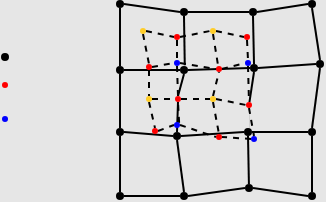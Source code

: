 <mxfile version="21.1.8" type="github">
  <diagram name="第 1 页" id="hhyrwVvPwq14U2Z5D0it">
    <mxGraphModel dx="393" dy="209" grid="0" gridSize="10" guides="1" tooltips="1" connect="1" arrows="1" fold="1" page="1" pageScale="1" pageWidth="827" pageHeight="1169" background="#E6E6E6" math="0" shadow="0">
      <root>
        <mxCell id="0" />
        <mxCell id="1" parent="0" />
        <mxCell id="DjizyAYh-VV-ndND365C-114" style="rounded=1;orthogonalLoop=1;jettySize=auto;html=1;exitX=1;exitY=0.5;exitDx=0;exitDy=0;entryX=0;entryY=0.5;entryDx=0;entryDy=0;startArrow=none;startFill=0;endArrow=none;endFill=0;elbow=vertical;strokeWidth=1;strokeColor=default;" edge="1" parent="1" source="DjizyAYh-VV-ndND365C-101" target="DjizyAYh-VV-ndND365C-102">
          <mxGeometry relative="1" as="geometry" />
        </mxCell>
        <mxCell id="DjizyAYh-VV-ndND365C-138" style="rounded=0;orthogonalLoop=1;jettySize=auto;html=1;exitX=0.5;exitY=1;exitDx=0;exitDy=0;entryX=0.5;entryY=0;entryDx=0;entryDy=0;endArrow=none;endFill=0;strokeWidth=1;" edge="1" parent="1" source="DjizyAYh-VV-ndND365C-101" target="DjizyAYh-VV-ndND365C-118">
          <mxGeometry relative="1" as="geometry" />
        </mxCell>
        <mxCell id="DjizyAYh-VV-ndND365C-101" value="" style="ellipse;whiteSpace=wrap;html=1;aspect=fixed;strokeColor=none;fillColor=#000000;" vertex="1" parent="1">
          <mxGeometry x="287" y="177" width="4" height="4" as="geometry" />
        </mxCell>
        <mxCell id="DjizyAYh-VV-ndND365C-115" style="rounded=0;orthogonalLoop=1;jettySize=auto;html=1;exitX=1;exitY=0.5;exitDx=0;exitDy=0;entryX=0;entryY=0.5;entryDx=0;entryDy=0;endArrow=none;endFill=0;strokeWidth=1;" edge="1" parent="1" source="DjizyAYh-VV-ndND365C-102" target="DjizyAYh-VV-ndND365C-103">
          <mxGeometry relative="1" as="geometry" />
        </mxCell>
        <mxCell id="DjizyAYh-VV-ndND365C-141" style="rounded=0;orthogonalLoop=1;jettySize=auto;html=1;exitX=0.5;exitY=1;exitDx=0;exitDy=0;endArrow=none;endFill=0;strokeWidth=1;" edge="1" parent="1" source="DjizyAYh-VV-ndND365C-102">
          <mxGeometry relative="1" as="geometry">
            <mxPoint x="321.389" y="209.619" as="targetPoint" />
          </mxGeometry>
        </mxCell>
        <mxCell id="DjizyAYh-VV-ndND365C-102" value="" style="ellipse;whiteSpace=wrap;html=1;aspect=fixed;strokeColor=none;fillColor=#000000;" vertex="1" parent="1">
          <mxGeometry x="319" y="181" width="4" height="4" as="geometry" />
        </mxCell>
        <mxCell id="DjizyAYh-VV-ndND365C-116" style="rounded=0;orthogonalLoop=1;jettySize=auto;html=1;exitX=1;exitY=0.5;exitDx=0;exitDy=0;endArrow=none;endFill=0;entryX=0;entryY=0.5;entryDx=0;entryDy=0;strokeWidth=1;" edge="1" parent="1" source="DjizyAYh-VV-ndND365C-103" target="DjizyAYh-VV-ndND365C-104">
          <mxGeometry relative="1" as="geometry">
            <mxPoint x="372.476" y="179.667" as="targetPoint" />
          </mxGeometry>
        </mxCell>
        <mxCell id="DjizyAYh-VV-ndND365C-144" style="rounded=0;orthogonalLoop=1;jettySize=auto;html=1;exitX=0.5;exitY=1;exitDx=0;exitDy=0;entryX=0.5;entryY=0;entryDx=0;entryDy=0;endArrow=none;endFill=0;strokeWidth=1;" edge="1" parent="1" source="DjizyAYh-VV-ndND365C-103" target="DjizyAYh-VV-ndND365C-122">
          <mxGeometry relative="1" as="geometry" />
        </mxCell>
        <mxCell id="DjizyAYh-VV-ndND365C-103" value="" style="ellipse;whiteSpace=wrap;html=1;aspect=fixed;strokeColor=none;fillColor=#000000;" vertex="1" parent="1">
          <mxGeometry x="353.5" y="181" width="4" height="4" as="geometry" />
        </mxCell>
        <mxCell id="DjizyAYh-VV-ndND365C-147" style="rounded=0;orthogonalLoop=1;jettySize=auto;html=1;exitX=0.5;exitY=1;exitDx=0;exitDy=0;endArrow=none;endFill=0;strokeWidth=1;entryX=0.5;entryY=0;entryDx=0;entryDy=0;" edge="1" parent="1" source="DjizyAYh-VV-ndND365C-104" target="DjizyAYh-VV-ndND365C-123">
          <mxGeometry relative="1" as="geometry">
            <mxPoint x="385" y="210" as="targetPoint" />
          </mxGeometry>
        </mxCell>
        <mxCell id="DjizyAYh-VV-ndND365C-104" value="" style="ellipse;whiteSpace=wrap;html=1;aspect=fixed;strokeColor=none;fillColor=#000000;" vertex="1" parent="1">
          <mxGeometry x="383" y="177" width="4" height="4" as="geometry" />
        </mxCell>
        <mxCell id="DjizyAYh-VV-ndND365C-117" style="rounded=0;orthogonalLoop=1;jettySize=auto;html=1;exitX=1;exitY=0.5;exitDx=0;exitDy=0;entryX=0;entryY=0.5;entryDx=0;entryDy=0;startArrow=none;startFill=0;endArrow=none;endFill=0;elbow=vertical;strokeWidth=1;" edge="1" parent="1" source="DjizyAYh-VV-ndND365C-118" target="DjizyAYh-VV-ndND365C-120">
          <mxGeometry relative="1" as="geometry" />
        </mxCell>
        <mxCell id="DjizyAYh-VV-ndND365C-139" style="rounded=0;orthogonalLoop=1;jettySize=auto;html=1;exitX=0.5;exitY=1;exitDx=0;exitDy=0;entryX=0.5;entryY=0;entryDx=0;entryDy=0;endArrow=none;endFill=0;strokeWidth=1;" edge="1" parent="1" source="DjizyAYh-VV-ndND365C-118" target="DjizyAYh-VV-ndND365C-125">
          <mxGeometry relative="1" as="geometry" />
        </mxCell>
        <mxCell id="DjizyAYh-VV-ndND365C-118" value="" style="ellipse;whiteSpace=wrap;html=1;aspect=fixed;strokeColor=none;fillColor=#000000;" vertex="1" parent="1">
          <mxGeometry x="287" y="210" width="4" height="4" as="geometry" />
        </mxCell>
        <mxCell id="DjizyAYh-VV-ndND365C-119" style="rounded=0;orthogonalLoop=1;jettySize=auto;html=1;exitX=1;exitY=0.5;exitDx=0;exitDy=0;entryX=0;entryY=0.5;entryDx=0;entryDy=0;endArrow=none;endFill=0;strokeWidth=1;" edge="1" parent="1" source="DjizyAYh-VV-ndND365C-120" target="DjizyAYh-VV-ndND365C-122">
          <mxGeometry relative="1" as="geometry" />
        </mxCell>
        <mxCell id="DjizyAYh-VV-ndND365C-142" style="rounded=0;orthogonalLoop=1;jettySize=auto;html=1;exitX=0.5;exitY=1;exitDx=0;exitDy=0;endArrow=none;endFill=0;strokeWidth=1;entryX=0.5;entryY=0;entryDx=0;entryDy=0;" edge="1" parent="1" source="DjizyAYh-VV-ndND365C-168" target="DjizyAYh-VV-ndND365C-127">
          <mxGeometry relative="1" as="geometry">
            <mxPoint x="321.389" y="240.254" as="targetPoint" />
          </mxGeometry>
        </mxCell>
        <mxCell id="DjizyAYh-VV-ndND365C-120" value="" style="ellipse;whiteSpace=wrap;html=1;aspect=fixed;strokeColor=none;fillColor=#000000;" vertex="1" parent="1">
          <mxGeometry x="319" y="210" width="4" height="4" as="geometry" />
        </mxCell>
        <mxCell id="DjizyAYh-VV-ndND365C-121" style="rounded=0;orthogonalLoop=1;jettySize=auto;html=1;exitX=1;exitY=0.5;exitDx=0;exitDy=0;endArrow=none;endFill=0;strokeWidth=1;entryX=0;entryY=0.5;entryDx=0;entryDy=0;" edge="1" parent="1" source="DjizyAYh-VV-ndND365C-122" target="DjizyAYh-VV-ndND365C-123">
          <mxGeometry relative="1" as="geometry">
            <mxPoint x="382" y="213" as="targetPoint" />
          </mxGeometry>
        </mxCell>
        <mxCell id="DjizyAYh-VV-ndND365C-145" style="rounded=0;orthogonalLoop=1;jettySize=auto;html=1;exitX=0.5;exitY=1;exitDx=0;exitDy=0;dashed=1;endArrow=none;endFill=0;strokeWidth=0;" edge="1" parent="1" source="DjizyAYh-VV-ndND365C-165">
          <mxGeometry relative="1" as="geometry">
            <mxPoint x="353.5" y="240.73" as="targetPoint" />
          </mxGeometry>
        </mxCell>
        <mxCell id="DjizyAYh-VV-ndND365C-122" value="" style="ellipse;whiteSpace=wrap;html=1;aspect=fixed;strokeColor=none;fillColor=#000000;" vertex="1" parent="1">
          <mxGeometry x="354" y="209" width="4" height="4" as="geometry" />
        </mxCell>
        <mxCell id="DjizyAYh-VV-ndND365C-148" style="rounded=0;orthogonalLoop=1;jettySize=auto;html=1;exitX=0.5;exitY=1;exitDx=0;exitDy=0;entryX=0.5;entryY=0;entryDx=0;entryDy=0;endArrow=none;endFill=0;strokeWidth=1;" edge="1" parent="1" source="DjizyAYh-VV-ndND365C-123" target="DjizyAYh-VV-ndND365C-130">
          <mxGeometry relative="1" as="geometry" />
        </mxCell>
        <mxCell id="DjizyAYh-VV-ndND365C-123" value="" style="ellipse;whiteSpace=wrap;html=1;aspect=fixed;strokeColor=none;fillColor=#000000;" vertex="1" parent="1">
          <mxGeometry x="387" y="207" width="4" height="4" as="geometry" />
        </mxCell>
        <mxCell id="DjizyAYh-VV-ndND365C-124" style="rounded=0;orthogonalLoop=1;jettySize=auto;html=1;exitX=1;exitY=0.5;exitDx=0;exitDy=0;entryX=0;entryY=0.5;entryDx=0;entryDy=0;startArrow=none;startFill=0;endArrow=none;endFill=0;elbow=vertical;strokeWidth=1;" edge="1" parent="1" source="DjizyAYh-VV-ndND365C-125" target="DjizyAYh-VV-ndND365C-127">
          <mxGeometry relative="1" as="geometry" />
        </mxCell>
        <mxCell id="DjizyAYh-VV-ndND365C-140" style="rounded=0;orthogonalLoop=1;jettySize=auto;html=1;exitX=0.5;exitY=1;exitDx=0;exitDy=0;entryX=0.5;entryY=0;entryDx=0;entryDy=0;endArrow=none;endFill=0;strokeWidth=1;" edge="1" parent="1" source="DjizyAYh-VV-ndND365C-125" target="DjizyAYh-VV-ndND365C-132">
          <mxGeometry relative="1" as="geometry" />
        </mxCell>
        <mxCell id="DjizyAYh-VV-ndND365C-125" value="" style="ellipse;whiteSpace=wrap;html=1;aspect=fixed;strokeColor=none;fillColor=#000000;" vertex="1" parent="1">
          <mxGeometry x="287" y="241" width="4" height="4" as="geometry" />
        </mxCell>
        <mxCell id="DjizyAYh-VV-ndND365C-143" style="rounded=0;orthogonalLoop=1;jettySize=auto;html=1;exitX=0.5;exitY=1;exitDx=0;exitDy=0;entryX=0.5;entryY=0;entryDx=0;entryDy=0;endArrow=none;endFill=0;strokeWidth=1;" edge="1" parent="1" source="DjizyAYh-VV-ndND365C-127" target="DjizyAYh-VV-ndND365C-134">
          <mxGeometry relative="1" as="geometry" />
        </mxCell>
        <mxCell id="DjizyAYh-VV-ndND365C-127" value="" style="ellipse;whiteSpace=wrap;html=1;aspect=fixed;strokeColor=none;fillColor=#000000;" vertex="1" parent="1">
          <mxGeometry x="315.5" y="243" width="4" height="4" as="geometry" />
        </mxCell>
        <mxCell id="DjizyAYh-VV-ndND365C-128" style="rounded=0;orthogonalLoop=1;jettySize=auto;html=1;exitX=1;exitY=0.5;exitDx=0;exitDy=0;endArrow=none;endFill=0;entryX=0;entryY=0.5;entryDx=0;entryDy=0;strokeWidth=1;" edge="1" parent="1" source="DjizyAYh-VV-ndND365C-129" target="DjizyAYh-VV-ndND365C-130">
          <mxGeometry relative="1" as="geometry">
            <mxPoint x="372.476" y="243.667" as="targetPoint" />
          </mxGeometry>
        </mxCell>
        <mxCell id="DjizyAYh-VV-ndND365C-146" style="rounded=0;orthogonalLoop=1;jettySize=auto;html=1;exitX=0.5;exitY=1;exitDx=0;exitDy=0;dashed=1;endArrow=none;endFill=0;strokeWidth=0;" edge="1" parent="1" source="DjizyAYh-VV-ndND365C-136">
          <mxGeometry relative="1" as="geometry">
            <mxPoint x="353.5" y="272.635" as="targetPoint" />
          </mxGeometry>
        </mxCell>
        <mxCell id="DjizyAYh-VV-ndND365C-129" value="" style="ellipse;whiteSpace=wrap;html=1;aspect=fixed;strokeColor=none;fillColor=#000000;" vertex="1" parent="1">
          <mxGeometry x="351" y="241" width="4" height="4" as="geometry" />
        </mxCell>
        <mxCell id="DjizyAYh-VV-ndND365C-149" style="rounded=0;orthogonalLoop=1;jettySize=auto;html=1;exitX=0.5;exitY=1;exitDx=0;exitDy=0;entryX=0.5;entryY=0;entryDx=0;entryDy=0;endArrow=none;endFill=0;strokeWidth=1;" edge="1" parent="1" source="DjizyAYh-VV-ndND365C-130" target="DjizyAYh-VV-ndND365C-137">
          <mxGeometry relative="1" as="geometry" />
        </mxCell>
        <mxCell id="DjizyAYh-VV-ndND365C-130" value="" style="ellipse;whiteSpace=wrap;html=1;aspect=fixed;strokeColor=none;fillColor=#000000;" vertex="1" parent="1">
          <mxGeometry x="383" y="241" width="4" height="4" as="geometry" />
        </mxCell>
        <mxCell id="DjizyAYh-VV-ndND365C-131" style="rounded=0;orthogonalLoop=1;jettySize=auto;html=1;exitX=1;exitY=0.5;exitDx=0;exitDy=0;entryX=0;entryY=0.5;entryDx=0;entryDy=0;startArrow=none;startFill=0;endArrow=none;endFill=0;elbow=vertical;strokeWidth=1;" edge="1" parent="1" source="DjizyAYh-VV-ndND365C-132" target="DjizyAYh-VV-ndND365C-134">
          <mxGeometry relative="1" as="geometry" />
        </mxCell>
        <mxCell id="DjizyAYh-VV-ndND365C-132" value="" style="ellipse;whiteSpace=wrap;html=1;aspect=fixed;strokeColor=none;fillColor=#000000;" vertex="1" parent="1">
          <mxGeometry x="287" y="273" width="4" height="4" as="geometry" />
        </mxCell>
        <mxCell id="DjizyAYh-VV-ndND365C-133" style="rounded=0;orthogonalLoop=1;jettySize=auto;html=1;exitX=1;exitY=0.5;exitDx=0;exitDy=0;entryX=0;entryY=0.5;entryDx=0;entryDy=0;endArrow=none;endFill=0;strokeWidth=1;" edge="1" parent="1" source="DjizyAYh-VV-ndND365C-134" target="DjizyAYh-VV-ndND365C-136">
          <mxGeometry relative="1" as="geometry" />
        </mxCell>
        <mxCell id="DjizyAYh-VV-ndND365C-134" value="" style="ellipse;whiteSpace=wrap;html=1;aspect=fixed;strokeColor=none;fillColor=#000000;" vertex="1" parent="1">
          <mxGeometry x="319" y="273" width="4" height="4" as="geometry" />
        </mxCell>
        <mxCell id="DjizyAYh-VV-ndND365C-135" style="rounded=0;orthogonalLoop=1;jettySize=auto;html=1;exitX=1;exitY=0.5;exitDx=0;exitDy=0;endArrow=none;endFill=0;entryX=0;entryY=0.5;entryDx=0;entryDy=0;strokeWidth=1;" edge="1" parent="1" source="DjizyAYh-VV-ndND365C-136" target="DjizyAYh-VV-ndND365C-137">
          <mxGeometry relative="1" as="geometry">
            <mxPoint x="372.476" y="275.667" as="targetPoint" />
          </mxGeometry>
        </mxCell>
        <mxCell id="DjizyAYh-VV-ndND365C-137" value="" style="ellipse;whiteSpace=wrap;html=1;aspect=fixed;strokeColor=none;fillColor=#000000;" vertex="1" parent="1">
          <mxGeometry x="383" y="273" width="4" height="4" as="geometry" />
        </mxCell>
        <mxCell id="DjizyAYh-VV-ndND365C-150" value="" style="ellipse;whiteSpace=wrap;html=1;aspect=fixed;fillColor=#000000;" vertex="1" parent="1">
          <mxGeometry x="230" y="204" width="3" height="3" as="geometry" />
        </mxCell>
        <mxCell id="DjizyAYh-VV-ndND365C-151" value="" style="ellipse;whiteSpace=wrap;html=1;aspect=fixed;fillColor=#FF0000;strokeColor=none;" vertex="1" parent="1">
          <mxGeometry x="230" y="218" width="3" height="3" as="geometry" />
        </mxCell>
        <mxCell id="DjizyAYh-VV-ndND365C-152" value="" style="ellipse;whiteSpace=wrap;html=1;aspect=fixed;strokeColor=none;fillColor=#0000FF;" vertex="1" parent="1">
          <mxGeometry x="230" y="235" width="3" height="3" as="geometry" />
        </mxCell>
        <mxCell id="DjizyAYh-VV-ndND365C-178" style="rounded=0;orthogonalLoop=1;jettySize=auto;html=1;exitX=1;exitY=0.5;exitDx=0;exitDy=0;entryX=0;entryY=0.5;entryDx=0;entryDy=0;endArrow=none;endFill=0;dashed=1;" edge="1" parent="1" source="DjizyAYh-VV-ndND365C-153" target="DjizyAYh-VV-ndND365C-157">
          <mxGeometry relative="1" as="geometry" />
        </mxCell>
        <mxCell id="DjizyAYh-VV-ndND365C-181" style="rounded=0;orthogonalLoop=1;jettySize=auto;html=1;exitX=0.5;exitY=1;exitDx=0;exitDy=0;entryX=0.5;entryY=0;entryDx=0;entryDy=0;endArrow=none;endFill=0;dashed=1;" edge="1" parent="1" source="DjizyAYh-VV-ndND365C-153" target="DjizyAYh-VV-ndND365C-162">
          <mxGeometry relative="1" as="geometry" />
        </mxCell>
        <mxCell id="DjizyAYh-VV-ndND365C-153" value="" style="ellipse;whiteSpace=wrap;html=1;aspect=fixed;strokeColor=none;fillColor=#ffcd28;gradientColor=none;" vertex="1" parent="1">
          <mxGeometry x="299" y="191" width="3" height="3" as="geometry" />
        </mxCell>
        <mxCell id="DjizyAYh-VV-ndND365C-180" style="rounded=0;orthogonalLoop=1;jettySize=auto;html=1;exitX=1;exitY=0.5;exitDx=0;exitDy=0;entryX=0;entryY=0.5;entryDx=0;entryDy=0;startArrow=none;startFill=0;endArrow=none;endFill=0;dashed=1;" edge="1" parent="1" source="DjizyAYh-VV-ndND365C-154" target="DjizyAYh-VV-ndND365C-164">
          <mxGeometry relative="1" as="geometry" />
        </mxCell>
        <mxCell id="DjizyAYh-VV-ndND365C-198" style="rounded=0;orthogonalLoop=1;jettySize=auto;html=1;exitX=0.5;exitY=1;exitDx=0;exitDy=0;entryX=0.415;entryY=0.372;entryDx=0;entryDy=0;entryPerimeter=0;endArrow=none;endFill=0;dashed=1;" edge="1" parent="1" source="DjizyAYh-VV-ndND365C-154" target="DjizyAYh-VV-ndND365C-163">
          <mxGeometry relative="1" as="geometry" />
        </mxCell>
        <mxCell id="DjizyAYh-VV-ndND365C-154" value="" style="ellipse;whiteSpace=wrap;html=1;aspect=fixed;strokeColor=none;fillColor=#ffcd28;gradientColor=none;" vertex="1" parent="1">
          <mxGeometry x="334" y="191" width="3" height="3" as="geometry" />
        </mxCell>
        <mxCell id="DjizyAYh-VV-ndND365C-184" style="rounded=0;orthogonalLoop=1;jettySize=auto;html=1;exitX=0.5;exitY=1;exitDx=0;exitDy=0;entryX=0.5;entryY=0;entryDx=0;entryDy=0;endArrow=none;endFill=0;dashed=1;" edge="1" parent="1" source="DjizyAYh-VV-ndND365C-155" target="DjizyAYh-VV-ndND365C-166">
          <mxGeometry relative="1" as="geometry" />
        </mxCell>
        <mxCell id="DjizyAYh-VV-ndND365C-191" style="rounded=0;orthogonalLoop=1;jettySize=auto;html=1;exitX=1;exitY=0.5;exitDx=0;exitDy=0;entryX=0;entryY=0.5;entryDx=0;entryDy=0;endArrow=none;endFill=0;dashed=1;" edge="1" parent="1" source="DjizyAYh-VV-ndND365C-155" target="DjizyAYh-VV-ndND365C-168">
          <mxGeometry relative="1" as="geometry" />
        </mxCell>
        <mxCell id="DjizyAYh-VV-ndND365C-155" value="" style="ellipse;whiteSpace=wrap;html=1;aspect=fixed;strokeColor=none;fillColor=#ffcd28;gradientColor=none;" vertex="1" parent="1">
          <mxGeometry x="302" y="225" width="3" height="3" as="geometry" />
        </mxCell>
        <mxCell id="DjizyAYh-VV-ndND365C-196" style="rounded=0;orthogonalLoop=1;jettySize=auto;html=1;exitX=0.5;exitY=0;exitDx=0;exitDy=0;entryX=0.5;entryY=1;entryDx=0;entryDy=0;endArrow=none;endFill=0;dashed=1;" edge="1" parent="1" source="DjizyAYh-VV-ndND365C-156" target="DjizyAYh-VV-ndND365C-163">
          <mxGeometry relative="1" as="geometry" />
        </mxCell>
        <mxCell id="DjizyAYh-VV-ndND365C-201" style="rounded=0;orthogonalLoop=1;jettySize=auto;html=1;exitX=1;exitY=0.5;exitDx=0;exitDy=0;entryX=0;entryY=0.5;entryDx=0;entryDy=0;endArrow=none;endFill=0;dashed=1;" edge="1" parent="1" source="DjizyAYh-VV-ndND365C-156" target="DjizyAYh-VV-ndND365C-165">
          <mxGeometry relative="1" as="geometry" />
        </mxCell>
        <mxCell id="DjizyAYh-VV-ndND365C-204" style="rounded=0;orthogonalLoop=1;jettySize=auto;html=1;exitX=0.5;exitY=1;exitDx=0;exitDy=0;entryX=0.5;entryY=0;entryDx=0;entryDy=0;endArrow=none;endFill=0;dashed=1;" edge="1" parent="1" source="DjizyAYh-VV-ndND365C-156" target="DjizyAYh-VV-ndND365C-170">
          <mxGeometry relative="1" as="geometry" />
        </mxCell>
        <mxCell id="DjizyAYh-VV-ndND365C-156" value="" style="ellipse;whiteSpace=wrap;html=1;aspect=fixed;strokeColor=none;fillColor=#ffcd28;gradientColor=none;" vertex="1" parent="1">
          <mxGeometry x="334" y="225" width="3" height="3" as="geometry" />
        </mxCell>
        <mxCell id="DjizyAYh-VV-ndND365C-179" style="rounded=0;orthogonalLoop=1;jettySize=auto;html=1;exitX=1;exitY=0.5;exitDx=0;exitDy=0;entryX=0;entryY=0.5;entryDx=0;entryDy=0;endArrow=none;endFill=0;dashed=1;" edge="1" parent="1" source="DjizyAYh-VV-ndND365C-157" target="DjizyAYh-VV-ndND365C-154">
          <mxGeometry relative="1" as="geometry" />
        </mxCell>
        <mxCell id="DjizyAYh-VV-ndND365C-182" style="rounded=0;orthogonalLoop=1;jettySize=auto;html=1;exitX=0.5;exitY=1;exitDx=0;exitDy=0;entryX=0.5;entryY=0;entryDx=0;entryDy=0;endArrow=none;endFill=0;dashed=1;" edge="1" parent="1" source="DjizyAYh-VV-ndND365C-157" target="DjizyAYh-VV-ndND365C-172">
          <mxGeometry relative="1" as="geometry" />
        </mxCell>
        <mxCell id="DjizyAYh-VV-ndND365C-157" value="" style="ellipse;whiteSpace=wrap;html=1;aspect=fixed;fillColor=#FF0000;strokeColor=none;" vertex="1" parent="1">
          <mxGeometry x="316" y="194" width="3" height="3" as="geometry" />
        </mxCell>
        <mxCell id="DjizyAYh-VV-ndND365C-183" style="rounded=0;orthogonalLoop=1;jettySize=auto;html=1;exitX=0.5;exitY=1;exitDx=0;exitDy=0;entryX=0.5;entryY=0;entryDx=0;entryDy=0;endArrow=none;endFill=0;dashed=1;" edge="1" parent="1" source="DjizyAYh-VV-ndND365C-162" target="DjizyAYh-VV-ndND365C-155">
          <mxGeometry relative="1" as="geometry" />
        </mxCell>
        <mxCell id="DjizyAYh-VV-ndND365C-186" style="rounded=0;orthogonalLoop=1;jettySize=auto;html=1;exitX=1;exitY=0.5;exitDx=0;exitDy=0;entryX=0;entryY=0.5;entryDx=0;entryDy=0;endArrow=none;endFill=0;dashed=1;" edge="1" parent="1" source="DjizyAYh-VV-ndND365C-162" target="DjizyAYh-VV-ndND365C-172">
          <mxGeometry relative="1" as="geometry" />
        </mxCell>
        <mxCell id="DjizyAYh-VV-ndND365C-162" value="" style="ellipse;whiteSpace=wrap;html=1;aspect=fixed;fillColor=#FF0000;strokeColor=none;" vertex="1" parent="1">
          <mxGeometry x="302" y="209" width="3" height="3" as="geometry" />
        </mxCell>
        <mxCell id="DjizyAYh-VV-ndND365C-188" style="rounded=0;orthogonalLoop=1;jettySize=auto;html=1;exitX=1;exitY=0.5;exitDx=0;exitDy=0;entryX=0;entryY=0.5;entryDx=0;entryDy=0;endArrow=none;endFill=0;dashed=1;" edge="1" parent="1" source="DjizyAYh-VV-ndND365C-163" target="DjizyAYh-VV-ndND365C-173">
          <mxGeometry relative="1" as="geometry" />
        </mxCell>
        <mxCell id="DjizyAYh-VV-ndND365C-163" value="" style="ellipse;whiteSpace=wrap;html=1;aspect=fixed;fillColor=#FF0000;strokeColor=none;" vertex="1" parent="1">
          <mxGeometry x="337" y="210" width="3" height="3" as="geometry" />
        </mxCell>
        <mxCell id="DjizyAYh-VV-ndND365C-189" style="rounded=0;orthogonalLoop=1;jettySize=auto;html=1;exitX=0.5;exitY=1;exitDx=0;exitDy=0;entryX=0.5;entryY=0;entryDx=0;entryDy=0;endArrow=none;endFill=0;dashed=1;" edge="1" parent="1" source="DjizyAYh-VV-ndND365C-164" target="DjizyAYh-VV-ndND365C-173">
          <mxGeometry relative="1" as="geometry" />
        </mxCell>
        <mxCell id="DjizyAYh-VV-ndND365C-209" style="edgeStyle=orthogonalEdgeStyle;rounded=0;orthogonalLoop=1;jettySize=auto;html=1;exitX=1;exitY=1;exitDx=0;exitDy=0;" edge="1" parent="1" source="DjizyAYh-VV-ndND365C-164">
          <mxGeometry relative="1" as="geometry">
            <mxPoint x="353.5" y="196.538" as="targetPoint" />
          </mxGeometry>
        </mxCell>
        <mxCell id="DjizyAYh-VV-ndND365C-164" value="" style="ellipse;whiteSpace=wrap;html=1;aspect=fixed;fillColor=#FF0000;strokeColor=none;" vertex="1" parent="1">
          <mxGeometry x="351" y="194" width="3" height="3" as="geometry" />
        </mxCell>
        <mxCell id="DjizyAYh-VV-ndND365C-185" style="rounded=0;orthogonalLoop=1;jettySize=auto;html=1;exitX=1;exitY=0.5;exitDx=0;exitDy=0;entryX=0;entryY=0.5;entryDx=0;entryDy=0;endArrow=none;endFill=0;dashed=1;" edge="1" parent="1" source="DjizyAYh-VV-ndND365C-166" target="DjizyAYh-VV-ndND365C-174">
          <mxGeometry relative="1" as="geometry" />
        </mxCell>
        <mxCell id="DjizyAYh-VV-ndND365C-166" value="" style="ellipse;whiteSpace=wrap;html=1;aspect=fixed;fillColor=#FF0000;strokeColor=none;" vertex="1" parent="1">
          <mxGeometry x="305" y="241" width="3" height="3" as="geometry" />
        </mxCell>
        <mxCell id="DjizyAYh-VV-ndND365C-193" style="rounded=0;orthogonalLoop=1;jettySize=auto;html=1;exitX=1;exitY=0.5;exitDx=0;exitDy=0;entryX=0;entryY=0.5;entryDx=0;entryDy=0;endArrow=none;endFill=0;dashed=1;" edge="1" parent="1" source="DjizyAYh-VV-ndND365C-168" target="DjizyAYh-VV-ndND365C-156">
          <mxGeometry relative="1" as="geometry" />
        </mxCell>
        <mxCell id="DjizyAYh-VV-ndND365C-171" value="" style="rounded=0;orthogonalLoop=1;jettySize=auto;html=1;exitX=1;exitY=0.5;exitDx=0;exitDy=0;entryX=0;entryY=0.5;entryDx=0;entryDy=0;endArrow=none;endFill=0;strokeWidth=1;" edge="1" parent="1" source="DjizyAYh-VV-ndND365C-127" target="DjizyAYh-VV-ndND365C-129">
          <mxGeometry relative="1" as="geometry">
            <mxPoint x="324" y="244" as="sourcePoint" />
            <mxPoint x="351" y="244" as="targetPoint" />
          </mxGeometry>
        </mxCell>
        <mxCell id="DjizyAYh-VV-ndND365C-170" value="" style="ellipse;whiteSpace=wrap;html=1;aspect=fixed;fillColor=#FF0000;strokeColor=none;" vertex="1" parent="1">
          <mxGeometry x="337" y="244" width="3" height="3" as="geometry" />
        </mxCell>
        <mxCell id="DjizyAYh-VV-ndND365C-187" style="rounded=0;orthogonalLoop=1;jettySize=auto;html=1;exitX=1;exitY=0.5;exitDx=0;exitDy=0;entryX=0;entryY=0.5;entryDx=0;entryDy=0;endArrow=none;endFill=0;dashed=1;" edge="1" parent="1" source="DjizyAYh-VV-ndND365C-172" target="DjizyAYh-VV-ndND365C-163">
          <mxGeometry relative="1" as="geometry" />
        </mxCell>
        <mxCell id="DjizyAYh-VV-ndND365C-190" style="rounded=0;orthogonalLoop=1;jettySize=auto;html=1;exitX=0.5;exitY=1;exitDx=0;exitDy=0;entryX=0.5;entryY=0;entryDx=0;entryDy=0;endArrow=none;endFill=0;dashed=1;" edge="1" parent="1" source="DjizyAYh-VV-ndND365C-172" target="DjizyAYh-VV-ndND365C-168">
          <mxGeometry relative="1" as="geometry" />
        </mxCell>
        <mxCell id="DjizyAYh-VV-ndND365C-172" value="" style="ellipse;whiteSpace=wrap;html=1;aspect=fixed;strokeColor=none;fillColor=#0000FF;" vertex="1" parent="1">
          <mxGeometry x="316" y="207" width="3" height="3" as="geometry" />
        </mxCell>
        <mxCell id="DjizyAYh-VV-ndND365C-197" style="rounded=0;orthogonalLoop=1;jettySize=auto;html=1;exitX=0.5;exitY=1;exitDx=0;exitDy=0;entryX=0.5;entryY=0;entryDx=0;entryDy=0;endArrow=none;endFill=0;dashed=1;" edge="1" parent="1" source="DjizyAYh-VV-ndND365C-173" target="DjizyAYh-VV-ndND365C-165">
          <mxGeometry relative="1" as="geometry" />
        </mxCell>
        <mxCell id="DjizyAYh-VV-ndND365C-173" value="" style="ellipse;whiteSpace=wrap;html=1;aspect=fixed;strokeColor=none;fillColor=#0000FF;" vertex="1" parent="1">
          <mxGeometry x="351.5" y="207" width="3" height="3" as="geometry" />
        </mxCell>
        <mxCell id="DjizyAYh-VV-ndND365C-202" style="rounded=0;orthogonalLoop=1;jettySize=auto;html=1;exitX=1;exitY=0.5;exitDx=0;exitDy=0;entryX=0;entryY=0.5;entryDx=0;entryDy=0;endArrow=none;endFill=0;dashed=1;" edge="1" parent="1" source="DjizyAYh-VV-ndND365C-174" target="DjizyAYh-VV-ndND365C-170">
          <mxGeometry relative="1" as="geometry" />
        </mxCell>
        <mxCell id="DjizyAYh-VV-ndND365C-203" style="rounded=0;orthogonalLoop=1;jettySize=auto;html=1;exitX=1;exitY=0;exitDx=0;exitDy=0;entryX=0.5;entryY=1;entryDx=0;entryDy=0;endArrow=none;endFill=0;dashed=1;" edge="1" parent="1" source="DjizyAYh-VV-ndND365C-174" target="DjizyAYh-VV-ndND365C-168">
          <mxGeometry relative="1" as="geometry" />
        </mxCell>
        <mxCell id="DjizyAYh-VV-ndND365C-174" value="" style="ellipse;whiteSpace=wrap;html=1;aspect=fixed;strokeColor=none;fillColor=#0000FF;" vertex="1" parent="1">
          <mxGeometry x="316" y="238" width="3" height="3" as="geometry" />
        </mxCell>
        <mxCell id="DjizyAYh-VV-ndND365C-205" style="rounded=0;orthogonalLoop=1;jettySize=auto;html=1;exitX=0;exitY=0.5;exitDx=0;exitDy=0;entryX=1;entryY=0.5;entryDx=0;entryDy=0;endArrow=none;endFill=0;dashed=1;" edge="1" parent="1" source="DjizyAYh-VV-ndND365C-175" target="DjizyAYh-VV-ndND365C-170">
          <mxGeometry relative="1" as="geometry" />
        </mxCell>
        <mxCell id="DjizyAYh-VV-ndND365C-175" value="" style="ellipse;whiteSpace=wrap;html=1;aspect=fixed;strokeColor=none;fillColor=#0000FF;" vertex="1" parent="1">
          <mxGeometry x="354.5" y="245" width="3" height="3" as="geometry" />
        </mxCell>
        <mxCell id="DjizyAYh-VV-ndND365C-199" value="" style="rounded=0;orthogonalLoop=1;jettySize=auto;html=1;exitX=0.5;exitY=1;exitDx=0;exitDy=0;endArrow=none;endFill=0;strokeWidth=1;" edge="1" parent="1" source="DjizyAYh-VV-ndND365C-122" target="DjizyAYh-VV-ndND365C-165">
          <mxGeometry relative="1" as="geometry">
            <mxPoint x="353.5" y="240.73" as="targetPoint" />
            <mxPoint x="353" y="214" as="sourcePoint" />
          </mxGeometry>
        </mxCell>
        <mxCell id="DjizyAYh-VV-ndND365C-206" style="rounded=0;orthogonalLoop=1;jettySize=auto;html=1;exitX=0.5;exitY=1;exitDx=0;exitDy=0;entryX=0.5;entryY=0;entryDx=0;entryDy=0;endArrow=none;endFill=0;dashed=1;" edge="1" parent="1" source="DjizyAYh-VV-ndND365C-165" target="DjizyAYh-VV-ndND365C-175">
          <mxGeometry relative="1" as="geometry" />
        </mxCell>
        <mxCell id="DjizyAYh-VV-ndND365C-165" value="" style="ellipse;whiteSpace=wrap;html=1;aspect=fixed;fillColor=#FF0000;strokeColor=none;" vertex="1" parent="1">
          <mxGeometry x="352" y="228" width="3" height="3" as="geometry" />
        </mxCell>
        <mxCell id="DjizyAYh-VV-ndND365C-207" value="" style="rounded=0;orthogonalLoop=1;jettySize=auto;html=1;exitX=0.5;exitY=1;exitDx=0;exitDy=0;endArrow=none;endFill=0;strokeWidth=1;" edge="1" parent="1" source="DjizyAYh-VV-ndND365C-129" target="DjizyAYh-VV-ndND365C-136">
          <mxGeometry relative="1" as="geometry">
            <mxPoint x="353.5" y="272.635" as="targetPoint" />
            <mxPoint x="353" y="245" as="sourcePoint" />
          </mxGeometry>
        </mxCell>
        <mxCell id="DjizyAYh-VV-ndND365C-136" value="" style="ellipse;whiteSpace=wrap;html=1;aspect=fixed;strokeColor=none;fillColor=#000000;" vertex="1" parent="1">
          <mxGeometry x="351.5" y="269" width="4" height="4" as="geometry" />
        </mxCell>
        <mxCell id="DjizyAYh-VV-ndND365C-208" value="" style="rounded=0;orthogonalLoop=1;jettySize=auto;html=1;exitX=0.5;exitY=1;exitDx=0;exitDy=0;endArrow=none;endFill=0;strokeWidth=1;entryX=0.5;entryY=0;entryDx=0;entryDy=0;" edge="1" parent="1" source="DjizyAYh-VV-ndND365C-120" target="DjizyAYh-VV-ndND365C-168">
          <mxGeometry relative="1" as="geometry">
            <mxPoint x="318" y="243" as="targetPoint" />
            <mxPoint x="321" y="214" as="sourcePoint" />
          </mxGeometry>
        </mxCell>
        <mxCell id="DjizyAYh-VV-ndND365C-168" value="" style="ellipse;whiteSpace=wrap;html=1;aspect=fixed;fillColor=#FF0000;strokeColor=none;" vertex="1" parent="1">
          <mxGeometry x="316.5" y="225" width="3" height="3" as="geometry" />
        </mxCell>
      </root>
    </mxGraphModel>
  </diagram>
</mxfile>
